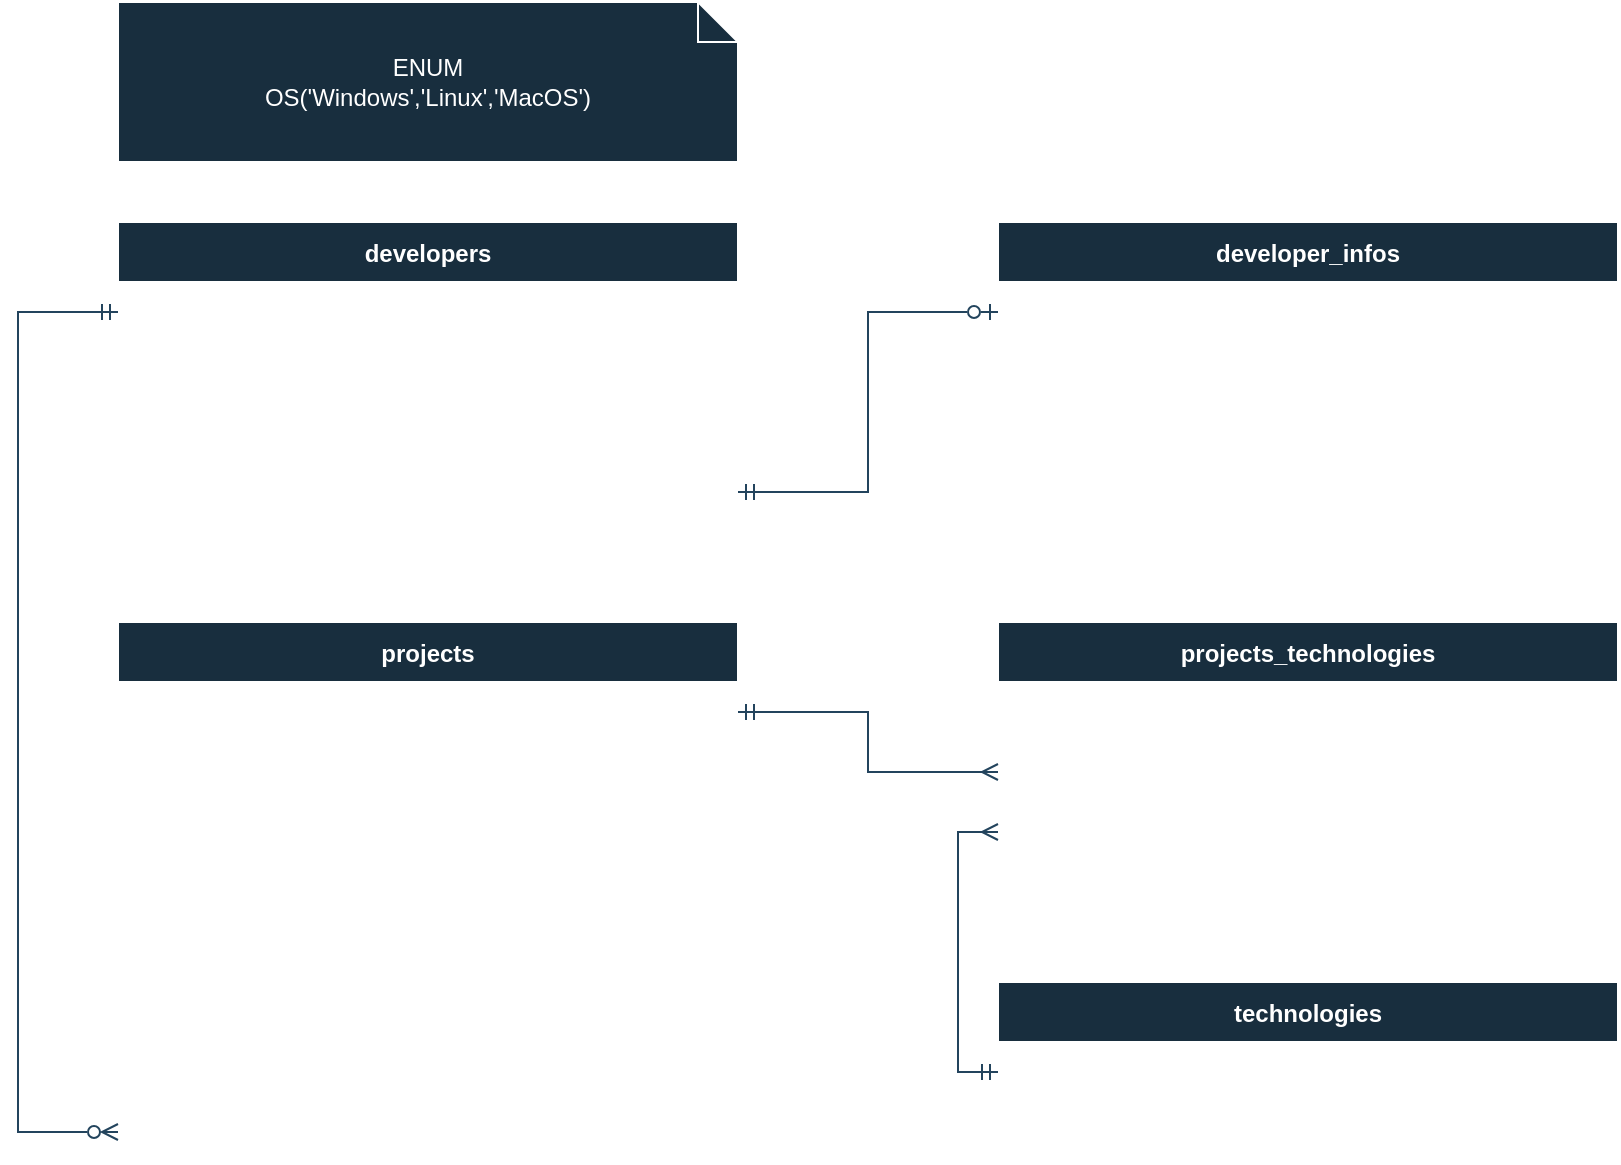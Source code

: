 <mxfile version="20.8.20" type="github">
  <diagram id="R2lEEEUBdFMjLlhIrx00" name="Page-1">
    <mxGraphModel dx="1147" dy="676" grid="0" gridSize="10" guides="1" tooltips="1" connect="1" arrows="1" fold="1" page="0" pageScale="1" pageWidth="850" pageHeight="1100" math="0" shadow="0" extFonts="Permanent Marker^https://fonts.googleapis.com/css?family=Permanent+Marker">
      <root>
        <mxCell id="0" />
        <mxCell id="1" parent="0" />
        <mxCell id="JGBa73folVoR6hEakQ3--1" value="developer_infos" style="shape=table;startSize=30;container=1;collapsible=1;childLayout=tableLayout;fixedRows=1;rowLines=0;fontStyle=1;align=center;resizeLast=1;labelBackgroundColor=none;fillColor=#182E3E;strokeColor=#FFFFFF;fontColor=#FFFFFF;" parent="1" vertex="1">
          <mxGeometry x="515" y="170" width="310" height="120" as="geometry" />
        </mxCell>
        <mxCell id="JGBa73folVoR6hEakQ3--2" value="" style="shape=tableRow;horizontal=0;startSize=0;swimlaneHead=0;swimlaneBody=0;fillColor=none;collapsible=0;dropTarget=0;points=[[0,0.5],[1,0.5]];portConstraint=eastwest;top=0;left=0;right=0;bottom=1;labelBackgroundColor=none;strokeColor=#FFFFFF;fontColor=#FFFFFF;" parent="JGBa73folVoR6hEakQ3--1" vertex="1">
          <mxGeometry y="30" width="310" height="30" as="geometry" />
        </mxCell>
        <mxCell id="JGBa73folVoR6hEakQ3--3" value="PK" style="shape=partialRectangle;connectable=0;fillColor=none;top=0;left=0;bottom=0;right=0;fontStyle=1;overflow=hidden;labelBackgroundColor=none;strokeColor=#FFFFFF;fontColor=#FFFFFF;" parent="JGBa73folVoR6hEakQ3--2" vertex="1">
          <mxGeometry width="30" height="30" as="geometry">
            <mxRectangle width="30" height="30" as="alternateBounds" />
          </mxGeometry>
        </mxCell>
        <mxCell id="JGBa73folVoR6hEakQ3--4" value="id BIGSERIAL" style="shape=partialRectangle;connectable=0;fillColor=none;top=0;left=0;bottom=0;right=0;align=left;spacingLeft=6;fontStyle=5;overflow=hidden;labelBackgroundColor=none;strokeColor=#FFFFFF;fontColor=#FFFFFF;" parent="JGBa73folVoR6hEakQ3--2" vertex="1">
          <mxGeometry x="30" width="280" height="30" as="geometry">
            <mxRectangle width="280" height="30" as="alternateBounds" />
          </mxGeometry>
        </mxCell>
        <mxCell id="JGBa73folVoR6hEakQ3--5" value="" style="shape=tableRow;horizontal=0;startSize=0;swimlaneHead=0;swimlaneBody=0;fillColor=none;collapsible=0;dropTarget=0;points=[[0,0.5],[1,0.5]];portConstraint=eastwest;top=0;left=0;right=0;bottom=0;labelBackgroundColor=none;strokeColor=#FFFFFF;fontColor=#FFFFFF;" parent="JGBa73folVoR6hEakQ3--1" vertex="1">
          <mxGeometry y="60" width="310" height="30" as="geometry" />
        </mxCell>
        <mxCell id="JGBa73folVoR6hEakQ3--6" value="" style="shape=partialRectangle;connectable=0;fillColor=none;top=0;left=0;bottom=0;right=0;editable=1;overflow=hidden;labelBackgroundColor=none;strokeColor=#FFFFFF;fontColor=#FFFFFF;" parent="JGBa73folVoR6hEakQ3--5" vertex="1">
          <mxGeometry width="30" height="30" as="geometry">
            <mxRectangle width="30" height="30" as="alternateBounds" />
          </mxGeometry>
        </mxCell>
        <mxCell id="JGBa73folVoR6hEakQ3--7" value="developerSince DATE NOT NULL" style="shape=partialRectangle;connectable=0;fillColor=none;top=0;left=0;bottom=0;right=0;align=left;spacingLeft=6;overflow=hidden;labelBackgroundColor=none;strokeColor=#FFFFFF;fontColor=#FFFFFF;" parent="JGBa73folVoR6hEakQ3--5" vertex="1">
          <mxGeometry x="30" width="280" height="30" as="geometry">
            <mxRectangle width="280" height="30" as="alternateBounds" />
          </mxGeometry>
        </mxCell>
        <mxCell id="JGBa73folVoR6hEakQ3--8" value="" style="shape=tableRow;horizontal=0;startSize=0;swimlaneHead=0;swimlaneBody=0;fillColor=none;collapsible=0;dropTarget=0;points=[[0,0.5],[1,0.5]];portConstraint=eastwest;top=0;left=0;right=0;bottom=0;labelBackgroundColor=none;strokeColor=#FFFFFF;fontColor=#FFFFFF;" parent="JGBa73folVoR6hEakQ3--1" vertex="1">
          <mxGeometry y="90" width="310" height="30" as="geometry" />
        </mxCell>
        <mxCell id="JGBa73folVoR6hEakQ3--9" value="" style="shape=partialRectangle;connectable=0;fillColor=none;top=0;left=0;bottom=0;right=0;editable=1;overflow=hidden;labelBackgroundColor=none;strokeColor=#FFFFFF;fontColor=#FFFFFF;" parent="JGBa73folVoR6hEakQ3--8" vertex="1">
          <mxGeometry width="30" height="30" as="geometry">
            <mxRectangle width="30" height="30" as="alternateBounds" />
          </mxGeometry>
        </mxCell>
        <mxCell id="JGBa73folVoR6hEakQ3--10" value="preferredOS OS NOT NULL" style="shape=partialRectangle;connectable=0;fillColor=none;top=0;left=0;bottom=0;right=0;align=left;spacingLeft=6;overflow=hidden;labelBackgroundColor=none;strokeColor=#FFFFFF;fontColor=#FFFFFF;" parent="JGBa73folVoR6hEakQ3--8" vertex="1">
          <mxGeometry x="30" width="280" height="30" as="geometry">
            <mxRectangle width="280" height="30" as="alternateBounds" />
          </mxGeometry>
        </mxCell>
        <mxCell id="JGBa73folVoR6hEakQ3--14" value="developers" style="shape=table;startSize=30;container=1;collapsible=1;childLayout=tableLayout;fixedRows=1;rowLines=0;fontStyle=1;align=center;resizeLast=1;labelBackgroundColor=none;fillColor=#182E3E;strokeColor=#FFFFFF;fontColor=#FFFFFF;" parent="1" vertex="1">
          <mxGeometry x="75" y="170" width="310" height="150" as="geometry" />
        </mxCell>
        <mxCell id="JGBa73folVoR6hEakQ3--15" value="" style="shape=tableRow;horizontal=0;startSize=0;swimlaneHead=0;swimlaneBody=0;fillColor=none;collapsible=0;dropTarget=0;points=[[0,0.5],[1,0.5]];portConstraint=eastwest;top=0;left=0;right=0;bottom=1;labelBackgroundColor=none;strokeColor=#FFFFFF;fontColor=#FFFFFF;" parent="JGBa73folVoR6hEakQ3--14" vertex="1">
          <mxGeometry y="30" width="310" height="30" as="geometry" />
        </mxCell>
        <mxCell id="JGBa73folVoR6hEakQ3--16" value="PK" style="shape=partialRectangle;connectable=0;fillColor=none;top=0;left=0;bottom=0;right=0;fontStyle=1;overflow=hidden;labelBackgroundColor=none;strokeColor=#FFFFFF;fontColor=#FFFFFF;" parent="JGBa73folVoR6hEakQ3--15" vertex="1">
          <mxGeometry width="30" height="30" as="geometry">
            <mxRectangle width="30" height="30" as="alternateBounds" />
          </mxGeometry>
        </mxCell>
        <mxCell id="JGBa73folVoR6hEakQ3--17" value="id BIGSERIAL" style="shape=partialRectangle;connectable=0;fillColor=none;top=0;left=0;bottom=0;right=0;align=left;spacingLeft=6;fontStyle=5;overflow=hidden;labelBackgroundColor=none;strokeColor=#FFFFFF;fontColor=#FFFFFF;" parent="JGBa73folVoR6hEakQ3--15" vertex="1">
          <mxGeometry x="30" width="280" height="30" as="geometry">
            <mxRectangle width="280" height="30" as="alternateBounds" />
          </mxGeometry>
        </mxCell>
        <mxCell id="JGBa73folVoR6hEakQ3--18" value="" style="shape=tableRow;horizontal=0;startSize=0;swimlaneHead=0;swimlaneBody=0;fillColor=none;collapsible=0;dropTarget=0;points=[[0,0.5],[1,0.5]];portConstraint=eastwest;top=0;left=0;right=0;bottom=0;labelBackgroundColor=none;strokeColor=#FFFFFF;fontColor=#FFFFFF;" parent="JGBa73folVoR6hEakQ3--14" vertex="1">
          <mxGeometry y="60" width="310" height="30" as="geometry" />
        </mxCell>
        <mxCell id="JGBa73folVoR6hEakQ3--19" value="" style="shape=partialRectangle;connectable=0;fillColor=none;top=0;left=0;bottom=0;right=0;editable=1;overflow=hidden;labelBackgroundColor=none;strokeColor=#FFFFFF;fontColor=#FFFFFF;" parent="JGBa73folVoR6hEakQ3--18" vertex="1">
          <mxGeometry width="30" height="30" as="geometry">
            <mxRectangle width="30" height="30" as="alternateBounds" />
          </mxGeometry>
        </mxCell>
        <mxCell id="JGBa73folVoR6hEakQ3--20" value="name VARCHAR(50) NOT NULL" style="shape=partialRectangle;connectable=0;fillColor=none;top=0;left=0;bottom=0;right=0;align=left;spacingLeft=6;overflow=hidden;labelBackgroundColor=none;strokeColor=#FFFFFF;fontColor=#FFFFFF;" parent="JGBa73folVoR6hEakQ3--18" vertex="1">
          <mxGeometry x="30" width="280" height="30" as="geometry">
            <mxRectangle width="280" height="30" as="alternateBounds" />
          </mxGeometry>
        </mxCell>
        <mxCell id="JGBa73folVoR6hEakQ3--21" value="" style="shape=tableRow;horizontal=0;startSize=0;swimlaneHead=0;swimlaneBody=0;fillColor=none;collapsible=0;dropTarget=0;points=[[0,0.5],[1,0.5]];portConstraint=eastwest;top=0;left=0;right=0;bottom=0;labelBackgroundColor=none;strokeColor=#FFFFFF;fontColor=#FFFFFF;" parent="JGBa73folVoR6hEakQ3--14" vertex="1">
          <mxGeometry y="90" width="310" height="30" as="geometry" />
        </mxCell>
        <mxCell id="JGBa73folVoR6hEakQ3--22" value="" style="shape=partialRectangle;connectable=0;fillColor=none;top=0;left=0;bottom=0;right=0;editable=1;overflow=hidden;labelBackgroundColor=none;strokeColor=#FFFFFF;fontColor=#FFFFFF;" parent="JGBa73folVoR6hEakQ3--21" vertex="1">
          <mxGeometry width="30" height="30" as="geometry">
            <mxRectangle width="30" height="30" as="alternateBounds" />
          </mxGeometry>
        </mxCell>
        <mxCell id="JGBa73folVoR6hEakQ3--23" value="email VARCHAR(50) NOT NULL UNIQUE" style="shape=partialRectangle;connectable=0;fillColor=none;top=0;left=0;bottom=0;right=0;align=left;spacingLeft=6;overflow=hidden;labelBackgroundColor=none;strokeColor=#FFFFFF;fontColor=#FFFFFF;" parent="JGBa73folVoR6hEakQ3--21" vertex="1">
          <mxGeometry x="30" width="280" height="30" as="geometry">
            <mxRectangle width="280" height="30" as="alternateBounds" />
          </mxGeometry>
        </mxCell>
        <mxCell id="H9YvGeHEFD0_g9-EbV-t-2" value="" style="shape=tableRow;horizontal=0;startSize=0;swimlaneHead=0;swimlaneBody=0;fillColor=none;collapsible=0;dropTarget=0;points=[[0,0.5],[1,0.5]];portConstraint=eastwest;top=0;left=0;right=0;bottom=0;fontStyle=1;labelBackgroundColor=none;strokeColor=#FFFFFF;fontColor=#FFFFFF;" vertex="1" parent="JGBa73folVoR6hEakQ3--14">
          <mxGeometry y="120" width="310" height="30" as="geometry" />
        </mxCell>
        <mxCell id="H9YvGeHEFD0_g9-EbV-t-3" value=" FK" style="shape=partialRectangle;connectable=0;fillColor=none;top=0;left=0;bottom=0;right=0;editable=1;overflow=hidden;fontStyle=1;labelBackgroundColor=none;strokeColor=#FFFFFF;fontColor=#FFFFFF;" vertex="1" parent="H9YvGeHEFD0_g9-EbV-t-2">
          <mxGeometry width="30" height="30" as="geometry">
            <mxRectangle width="30" height="30" as="alternateBounds" />
          </mxGeometry>
        </mxCell>
        <mxCell id="H9YvGeHEFD0_g9-EbV-t-4" value="developerInfoId INTEGER UNIQUE" style="shape=partialRectangle;connectable=0;fillColor=none;top=0;left=0;bottom=0;right=0;align=left;spacingLeft=6;overflow=hidden;fontStyle=1;labelBackgroundColor=none;strokeColor=#FFFFFF;fontColor=#FFFFFF;" vertex="1" parent="H9YvGeHEFD0_g9-EbV-t-2">
          <mxGeometry x="30" width="280" height="30" as="geometry">
            <mxRectangle width="280" height="30" as="alternateBounds" />
          </mxGeometry>
        </mxCell>
        <mxCell id="JGBa73folVoR6hEakQ3--27" value="projects" style="shape=table;startSize=30;container=1;collapsible=1;childLayout=tableLayout;fixedRows=1;rowLines=0;fontStyle=1;align=center;resizeLast=1;labelBackgroundColor=none;fillColor=#182E3E;strokeColor=#FFFFFF;fontColor=#FFFFFF;" parent="1" vertex="1">
          <mxGeometry x="75" y="370" width="310" height="270" as="geometry" />
        </mxCell>
        <mxCell id="JGBa73folVoR6hEakQ3--28" value="" style="shape=tableRow;horizontal=0;startSize=0;swimlaneHead=0;swimlaneBody=0;fillColor=none;collapsible=0;dropTarget=0;points=[[0,0.5],[1,0.5]];portConstraint=eastwest;top=0;left=0;right=0;bottom=1;labelBackgroundColor=none;strokeColor=#FFFFFF;fontColor=#FFFFFF;" parent="JGBa73folVoR6hEakQ3--27" vertex="1">
          <mxGeometry y="30" width="310" height="30" as="geometry" />
        </mxCell>
        <mxCell id="JGBa73folVoR6hEakQ3--29" value="PK" style="shape=partialRectangle;connectable=0;fillColor=none;top=0;left=0;bottom=0;right=0;fontStyle=1;overflow=hidden;labelBackgroundColor=none;strokeColor=#FFFFFF;fontColor=#FFFFFF;" parent="JGBa73folVoR6hEakQ3--28" vertex="1">
          <mxGeometry width="30" height="30" as="geometry">
            <mxRectangle width="30" height="30" as="alternateBounds" />
          </mxGeometry>
        </mxCell>
        <mxCell id="JGBa73folVoR6hEakQ3--30" value="id BIGSERIAL" style="shape=partialRectangle;connectable=0;fillColor=none;top=0;left=0;bottom=0;right=0;align=left;spacingLeft=6;fontStyle=5;overflow=hidden;labelBackgroundColor=none;strokeColor=#FFFFFF;fontColor=#FFFFFF;" parent="JGBa73folVoR6hEakQ3--28" vertex="1">
          <mxGeometry x="30" width="280" height="30" as="geometry">
            <mxRectangle width="280" height="30" as="alternateBounds" />
          </mxGeometry>
        </mxCell>
        <mxCell id="JGBa73folVoR6hEakQ3--31" value="" style="shape=tableRow;horizontal=0;startSize=0;swimlaneHead=0;swimlaneBody=0;fillColor=none;collapsible=0;dropTarget=0;points=[[0,0.5],[1,0.5]];portConstraint=eastwest;top=0;left=0;right=0;bottom=0;labelBackgroundColor=none;strokeColor=#FFFFFF;fontColor=#FFFFFF;" parent="JGBa73folVoR6hEakQ3--27" vertex="1">
          <mxGeometry y="60" width="310" height="30" as="geometry" />
        </mxCell>
        <mxCell id="JGBa73folVoR6hEakQ3--32" value="" style="shape=partialRectangle;connectable=0;fillColor=none;top=0;left=0;bottom=0;right=0;editable=1;overflow=hidden;labelBackgroundColor=none;strokeColor=#FFFFFF;fontColor=#FFFFFF;" parent="JGBa73folVoR6hEakQ3--31" vertex="1">
          <mxGeometry width="30" height="30" as="geometry">
            <mxRectangle width="30" height="30" as="alternateBounds" />
          </mxGeometry>
        </mxCell>
        <mxCell id="JGBa73folVoR6hEakQ3--33" value="name VARCHAR(50) NOT NULL" style="shape=partialRectangle;connectable=0;fillColor=none;top=0;left=0;bottom=0;right=0;align=left;spacingLeft=6;overflow=hidden;labelBackgroundColor=none;strokeColor=#FFFFFF;fontColor=#FFFFFF;" parent="JGBa73folVoR6hEakQ3--31" vertex="1">
          <mxGeometry x="30" width="280" height="30" as="geometry">
            <mxRectangle width="280" height="30" as="alternateBounds" />
          </mxGeometry>
        </mxCell>
        <mxCell id="JGBa73folVoR6hEakQ3--34" value="" style="shape=tableRow;horizontal=0;startSize=0;swimlaneHead=0;swimlaneBody=0;fillColor=none;collapsible=0;dropTarget=0;points=[[0,0.5],[1,0.5]];portConstraint=eastwest;top=0;left=0;right=0;bottom=0;labelBackgroundColor=none;strokeColor=#FFFFFF;fontColor=#FFFFFF;" parent="JGBa73folVoR6hEakQ3--27" vertex="1">
          <mxGeometry y="90" width="310" height="30" as="geometry" />
        </mxCell>
        <mxCell id="JGBa73folVoR6hEakQ3--35" value="" style="shape=partialRectangle;connectable=0;fillColor=none;top=0;left=0;bottom=0;right=0;editable=1;overflow=hidden;labelBackgroundColor=none;strokeColor=#FFFFFF;fontColor=#FFFFFF;" parent="JGBa73folVoR6hEakQ3--34" vertex="1">
          <mxGeometry width="30" height="30" as="geometry">
            <mxRectangle width="30" height="30" as="alternateBounds" />
          </mxGeometry>
        </mxCell>
        <mxCell id="JGBa73folVoR6hEakQ3--36" value="description TEXT NOT NULL" style="shape=partialRectangle;connectable=0;fillColor=none;top=0;left=0;bottom=0;right=0;align=left;spacingLeft=6;overflow=hidden;labelBackgroundColor=none;strokeColor=#FFFFFF;fontColor=#FFFFFF;" parent="JGBa73folVoR6hEakQ3--34" vertex="1">
          <mxGeometry x="30" width="280" height="30" as="geometry">
            <mxRectangle width="280" height="30" as="alternateBounds" />
          </mxGeometry>
        </mxCell>
        <mxCell id="JGBa73folVoR6hEakQ3--37" value="" style="shape=tableRow;horizontal=0;startSize=0;swimlaneHead=0;swimlaneBody=0;fillColor=none;collapsible=0;dropTarget=0;points=[[0,0.5],[1,0.5]];portConstraint=eastwest;top=0;left=0;right=0;bottom=0;labelBackgroundColor=none;strokeColor=#FFFFFF;fontColor=#FFFFFF;" parent="JGBa73folVoR6hEakQ3--27" vertex="1">
          <mxGeometry y="120" width="310" height="30" as="geometry" />
        </mxCell>
        <mxCell id="JGBa73folVoR6hEakQ3--38" value="" style="shape=partialRectangle;connectable=0;fillColor=none;top=0;left=0;bottom=0;right=0;editable=1;overflow=hidden;labelBackgroundColor=none;strokeColor=#FFFFFF;fontColor=#FFFFFF;" parent="JGBa73folVoR6hEakQ3--37" vertex="1">
          <mxGeometry width="30" height="30" as="geometry">
            <mxRectangle width="30" height="30" as="alternateBounds" />
          </mxGeometry>
        </mxCell>
        <mxCell id="JGBa73folVoR6hEakQ3--39" value="estimatedTime VARCHAR(20) NOT NULL" style="shape=partialRectangle;connectable=0;fillColor=none;top=0;left=0;bottom=0;right=0;align=left;spacingLeft=6;overflow=hidden;labelBackgroundColor=none;strokeColor=#FFFFFF;fontColor=#FFFFFF;" parent="JGBa73folVoR6hEakQ3--37" vertex="1">
          <mxGeometry x="30" width="280" height="30" as="geometry">
            <mxRectangle width="280" height="30" as="alternateBounds" />
          </mxGeometry>
        </mxCell>
        <mxCell id="JGBa73folVoR6hEakQ3--40" value="" style="shape=tableRow;horizontal=0;startSize=0;swimlaneHead=0;swimlaneBody=0;fillColor=none;collapsible=0;dropTarget=0;points=[[0,0.5],[1,0.5]];portConstraint=eastwest;top=0;left=0;right=0;bottom=0;labelBackgroundColor=none;strokeColor=#FFFFFF;fontColor=#FFFFFF;" parent="JGBa73folVoR6hEakQ3--27" vertex="1">
          <mxGeometry y="150" width="310" height="30" as="geometry" />
        </mxCell>
        <mxCell id="JGBa73folVoR6hEakQ3--41" value="" style="shape=partialRectangle;connectable=0;fillColor=none;top=0;left=0;bottom=0;right=0;editable=1;overflow=hidden;labelBackgroundColor=none;strokeColor=#FFFFFF;fontColor=#FFFFFF;" parent="JGBa73folVoR6hEakQ3--40" vertex="1">
          <mxGeometry width="30" height="30" as="geometry">
            <mxRectangle width="30" height="30" as="alternateBounds" />
          </mxGeometry>
        </mxCell>
        <mxCell id="JGBa73folVoR6hEakQ3--42" value="repository VARCHAR(120) NOT NULL" style="shape=partialRectangle;connectable=0;fillColor=none;top=0;left=0;bottom=0;right=0;align=left;spacingLeft=6;overflow=hidden;labelBackgroundColor=none;strokeColor=#FFFFFF;fontColor=#FFFFFF;" parent="JGBa73folVoR6hEakQ3--40" vertex="1">
          <mxGeometry x="30" width="280" height="30" as="geometry">
            <mxRectangle width="280" height="30" as="alternateBounds" />
          </mxGeometry>
        </mxCell>
        <mxCell id="JGBa73folVoR6hEakQ3--43" value="" style="shape=tableRow;horizontal=0;startSize=0;swimlaneHead=0;swimlaneBody=0;fillColor=none;collapsible=0;dropTarget=0;points=[[0,0.5],[1,0.5]];portConstraint=eastwest;top=0;left=0;right=0;bottom=0;labelBackgroundColor=none;strokeColor=#FFFFFF;fontColor=#FFFFFF;" parent="JGBa73folVoR6hEakQ3--27" vertex="1">
          <mxGeometry y="180" width="310" height="30" as="geometry" />
        </mxCell>
        <mxCell id="JGBa73folVoR6hEakQ3--44" value="" style="shape=partialRectangle;connectable=0;fillColor=none;top=0;left=0;bottom=0;right=0;editable=1;overflow=hidden;labelBackgroundColor=none;strokeColor=#FFFFFF;fontColor=#FFFFFF;" parent="JGBa73folVoR6hEakQ3--43" vertex="1">
          <mxGeometry width="30" height="30" as="geometry">
            <mxRectangle width="30" height="30" as="alternateBounds" />
          </mxGeometry>
        </mxCell>
        <mxCell id="JGBa73folVoR6hEakQ3--45" value="startDate DATE NOT NULL" style="shape=partialRectangle;connectable=0;fillColor=none;top=0;left=0;bottom=0;right=0;align=left;spacingLeft=6;overflow=hidden;labelBackgroundColor=none;strokeColor=#FFFFFF;fontColor=#FFFFFF;" parent="JGBa73folVoR6hEakQ3--43" vertex="1">
          <mxGeometry x="30" width="280" height="30" as="geometry">
            <mxRectangle width="280" height="30" as="alternateBounds" />
          </mxGeometry>
        </mxCell>
        <mxCell id="JGBa73folVoR6hEakQ3--46" value="" style="shape=tableRow;horizontal=0;startSize=0;swimlaneHead=0;swimlaneBody=0;fillColor=none;collapsible=0;dropTarget=0;points=[[0,0.5],[1,0.5]];portConstraint=eastwest;top=0;left=0;right=0;bottom=0;labelBackgroundColor=none;strokeColor=#FFFFFF;fontColor=#FFFFFF;" parent="JGBa73folVoR6hEakQ3--27" vertex="1">
          <mxGeometry y="210" width="310" height="30" as="geometry" />
        </mxCell>
        <mxCell id="JGBa73folVoR6hEakQ3--47" value="" style="shape=partialRectangle;connectable=0;fillColor=none;top=0;left=0;bottom=0;right=0;editable=1;overflow=hidden;labelBackgroundColor=none;strokeColor=#FFFFFF;fontColor=#FFFFFF;" parent="JGBa73folVoR6hEakQ3--46" vertex="1">
          <mxGeometry width="30" height="30" as="geometry">
            <mxRectangle width="30" height="30" as="alternateBounds" />
          </mxGeometry>
        </mxCell>
        <mxCell id="JGBa73folVoR6hEakQ3--48" value="endDate DATE" style="shape=partialRectangle;connectable=0;fillColor=none;top=0;left=0;bottom=0;right=0;align=left;spacingLeft=6;overflow=hidden;labelBackgroundColor=none;strokeColor=#FFFFFF;fontColor=#FFFFFF;" parent="JGBa73folVoR6hEakQ3--46" vertex="1">
          <mxGeometry x="30" width="280" height="30" as="geometry">
            <mxRectangle width="280" height="30" as="alternateBounds" />
          </mxGeometry>
        </mxCell>
        <mxCell id="H9YvGeHEFD0_g9-EbV-t-11" value="" style="shape=tableRow;horizontal=0;startSize=0;swimlaneHead=0;swimlaneBody=0;fillColor=none;collapsible=0;dropTarget=0;points=[[0,0.5],[1,0.5]];portConstraint=eastwest;top=0;left=0;right=0;bottom=0;labelBackgroundColor=none;strokeColor=#FFFFFF;fontColor=#FFFFFF;" vertex="1" parent="JGBa73folVoR6hEakQ3--27">
          <mxGeometry y="240" width="310" height="30" as="geometry" />
        </mxCell>
        <mxCell id="H9YvGeHEFD0_g9-EbV-t-12" value="FK" style="shape=partialRectangle;connectable=0;fillColor=none;top=0;left=0;bottom=0;right=0;editable=1;overflow=hidden;fontStyle=1;labelBackgroundColor=none;strokeColor=#FFFFFF;fontColor=#FFFFFF;" vertex="1" parent="H9YvGeHEFD0_g9-EbV-t-11">
          <mxGeometry width="30" height="30" as="geometry">
            <mxRectangle width="30" height="30" as="alternateBounds" />
          </mxGeometry>
        </mxCell>
        <mxCell id="H9YvGeHEFD0_g9-EbV-t-13" value="developerId INTEGER NOT NULL" style="shape=partialRectangle;connectable=0;fillColor=none;top=0;left=0;bottom=0;right=0;align=left;spacingLeft=6;overflow=hidden;fontStyle=1;labelBackgroundColor=none;strokeColor=#FFFFFF;fontColor=#FFFFFF;" vertex="1" parent="H9YvGeHEFD0_g9-EbV-t-11">
          <mxGeometry x="30" width="280" height="30" as="geometry">
            <mxRectangle width="280" height="30" as="alternateBounds" />
          </mxGeometry>
        </mxCell>
        <mxCell id="JGBa73folVoR6hEakQ3--49" value="technologies" style="shape=table;startSize=30;container=1;collapsible=1;childLayout=tableLayout;fixedRows=1;rowLines=0;fontStyle=1;align=center;resizeLast=1;labelBackgroundColor=none;fillColor=#182E3E;strokeColor=#FFFFFF;fontColor=#FFFFFF;" parent="1" vertex="1">
          <mxGeometry x="515" y="550" width="310" height="90" as="geometry" />
        </mxCell>
        <mxCell id="JGBa73folVoR6hEakQ3--50" value="" style="shape=tableRow;horizontal=0;startSize=0;swimlaneHead=0;swimlaneBody=0;fillColor=none;collapsible=0;dropTarget=0;points=[[0,0.5],[1,0.5]];portConstraint=eastwest;top=0;left=0;right=0;bottom=1;labelBackgroundColor=none;strokeColor=#FFFFFF;fontColor=#FFFFFF;" parent="JGBa73folVoR6hEakQ3--49" vertex="1">
          <mxGeometry y="30" width="310" height="30" as="geometry" />
        </mxCell>
        <mxCell id="JGBa73folVoR6hEakQ3--51" value="PK" style="shape=partialRectangle;connectable=0;fillColor=none;top=0;left=0;bottom=0;right=0;fontStyle=1;overflow=hidden;labelBackgroundColor=none;strokeColor=#FFFFFF;fontColor=#FFFFFF;" parent="JGBa73folVoR6hEakQ3--50" vertex="1">
          <mxGeometry width="30" height="30" as="geometry">
            <mxRectangle width="30" height="30" as="alternateBounds" />
          </mxGeometry>
        </mxCell>
        <mxCell id="JGBa73folVoR6hEakQ3--52" value="id BIGSERIAL" style="shape=partialRectangle;connectable=0;fillColor=none;top=0;left=0;bottom=0;right=0;align=left;spacingLeft=6;fontStyle=5;overflow=hidden;labelBackgroundColor=none;strokeColor=#FFFFFF;fontColor=#FFFFFF;" parent="JGBa73folVoR6hEakQ3--50" vertex="1">
          <mxGeometry x="30" width="280" height="30" as="geometry">
            <mxRectangle width="280" height="30" as="alternateBounds" />
          </mxGeometry>
        </mxCell>
        <mxCell id="JGBa73folVoR6hEakQ3--53" value="" style="shape=tableRow;horizontal=0;startSize=0;swimlaneHead=0;swimlaneBody=0;fillColor=none;collapsible=0;dropTarget=0;points=[[0,0.5],[1,0.5]];portConstraint=eastwest;top=0;left=0;right=0;bottom=0;labelBackgroundColor=none;strokeColor=#FFFFFF;fontColor=#FFFFFF;" parent="JGBa73folVoR6hEakQ3--49" vertex="1">
          <mxGeometry y="60" width="310" height="30" as="geometry" />
        </mxCell>
        <mxCell id="JGBa73folVoR6hEakQ3--54" value="" style="shape=partialRectangle;connectable=0;fillColor=none;top=0;left=0;bottom=0;right=0;editable=1;overflow=hidden;labelBackgroundColor=none;strokeColor=#FFFFFF;fontColor=#FFFFFF;" parent="JGBa73folVoR6hEakQ3--53" vertex="1">
          <mxGeometry width="30" height="30" as="geometry">
            <mxRectangle width="30" height="30" as="alternateBounds" />
          </mxGeometry>
        </mxCell>
        <mxCell id="JGBa73folVoR6hEakQ3--55" value="name VARCHAR(30) NOT NULL" style="shape=partialRectangle;connectable=0;fillColor=none;top=0;left=0;bottom=0;right=0;align=left;spacingLeft=6;overflow=hidden;labelBackgroundColor=none;strokeColor=#FFFFFF;fontColor=#FFFFFF;" parent="JGBa73folVoR6hEakQ3--53" vertex="1">
          <mxGeometry x="30" width="280" height="30" as="geometry">
            <mxRectangle width="280" height="30" as="alternateBounds" />
          </mxGeometry>
        </mxCell>
        <mxCell id="JGBa73folVoR6hEakQ3--62" value="projects_technologies" style="shape=table;startSize=30;container=1;collapsible=1;childLayout=tableLayout;fixedRows=1;rowLines=0;fontStyle=1;align=center;resizeLast=1;labelBackgroundColor=none;fillColor=#182E3E;strokeColor=#FFFFFF;fontColor=#FFFFFF;" parent="1" vertex="1">
          <mxGeometry x="515" y="370" width="310" height="150" as="geometry" />
        </mxCell>
        <mxCell id="JGBa73folVoR6hEakQ3--63" value="" style="shape=tableRow;horizontal=0;startSize=0;swimlaneHead=0;swimlaneBody=0;fillColor=none;collapsible=0;dropTarget=0;points=[[0,0.5],[1,0.5]];portConstraint=eastwest;top=0;left=0;right=0;bottom=1;labelBackgroundColor=none;strokeColor=#FFFFFF;fontColor=#FFFFFF;" parent="JGBa73folVoR6hEakQ3--62" vertex="1">
          <mxGeometry y="30" width="310" height="30" as="geometry" />
        </mxCell>
        <mxCell id="JGBa73folVoR6hEakQ3--64" value="PK" style="shape=partialRectangle;connectable=0;fillColor=none;top=0;left=0;bottom=0;right=0;fontStyle=1;overflow=hidden;labelBackgroundColor=none;strokeColor=#FFFFFF;fontColor=#FFFFFF;" parent="JGBa73folVoR6hEakQ3--63" vertex="1">
          <mxGeometry width="30" height="30" as="geometry">
            <mxRectangle width="30" height="30" as="alternateBounds" />
          </mxGeometry>
        </mxCell>
        <mxCell id="JGBa73folVoR6hEakQ3--65" value="id BIGSERIAL" style="shape=partialRectangle;connectable=0;fillColor=none;top=0;left=0;bottom=0;right=0;align=left;spacingLeft=6;fontStyle=5;overflow=hidden;labelBackgroundColor=none;strokeColor=#FFFFFF;fontColor=#FFFFFF;" parent="JGBa73folVoR6hEakQ3--63" vertex="1">
          <mxGeometry x="30" width="280" height="30" as="geometry">
            <mxRectangle width="280" height="30" as="alternateBounds" />
          </mxGeometry>
        </mxCell>
        <mxCell id="JGBa73folVoR6hEakQ3--66" value="" style="shape=tableRow;horizontal=0;startSize=0;swimlaneHead=0;swimlaneBody=0;fillColor=none;collapsible=0;dropTarget=0;points=[[0,0.5],[1,0.5]];portConstraint=eastwest;top=0;left=0;right=0;bottom=0;labelBackgroundColor=none;strokeColor=#FFFFFF;fontColor=#FFFFFF;" parent="JGBa73folVoR6hEakQ3--62" vertex="1">
          <mxGeometry y="60" width="310" height="30" as="geometry" />
        </mxCell>
        <mxCell id="JGBa73folVoR6hEakQ3--67" value="FK" style="shape=partialRectangle;connectable=0;fillColor=none;top=0;left=0;bottom=0;right=0;editable=1;overflow=hidden;fontStyle=1;labelBackgroundColor=none;strokeColor=#FFFFFF;fontColor=#FFFFFF;" parent="JGBa73folVoR6hEakQ3--66" vertex="1">
          <mxGeometry width="30" height="30" as="geometry">
            <mxRectangle width="30" height="30" as="alternateBounds" />
          </mxGeometry>
        </mxCell>
        <mxCell id="JGBa73folVoR6hEakQ3--68" value="projectId INTEGER NOT NULL" style="shape=partialRectangle;connectable=0;fillColor=none;top=0;left=0;bottom=0;right=0;align=left;spacingLeft=6;overflow=hidden;fontStyle=1;labelBackgroundColor=none;strokeColor=#FFFFFF;fontColor=#FFFFFF;" parent="JGBa73folVoR6hEakQ3--66" vertex="1">
          <mxGeometry x="30" width="280" height="30" as="geometry">
            <mxRectangle width="280" height="30" as="alternateBounds" />
          </mxGeometry>
        </mxCell>
        <mxCell id="H9YvGeHEFD0_g9-EbV-t-30" value="" style="shape=tableRow;horizontal=0;startSize=0;swimlaneHead=0;swimlaneBody=0;fillColor=none;collapsible=0;dropTarget=0;points=[[0,0.5],[1,0.5]];portConstraint=eastwest;top=0;left=0;right=0;bottom=0;labelBackgroundColor=none;strokeColor=#FFFFFF;fontColor=#FFFFFF;" vertex="1" parent="JGBa73folVoR6hEakQ3--62">
          <mxGeometry y="90" width="310" height="30" as="geometry" />
        </mxCell>
        <mxCell id="H9YvGeHEFD0_g9-EbV-t-31" value="FK" style="shape=partialRectangle;connectable=0;fillColor=none;top=0;left=0;bottom=0;right=0;editable=1;overflow=hidden;fontStyle=1;labelBackgroundColor=none;strokeColor=#FFFFFF;fontColor=#FFFFFF;" vertex="1" parent="H9YvGeHEFD0_g9-EbV-t-30">
          <mxGeometry width="30" height="30" as="geometry">
            <mxRectangle width="30" height="30" as="alternateBounds" />
          </mxGeometry>
        </mxCell>
        <mxCell id="H9YvGeHEFD0_g9-EbV-t-32" value="technologyId INTEGER NOT NULL" style="shape=partialRectangle;connectable=0;fillColor=none;top=0;left=0;bottom=0;right=0;align=left;spacingLeft=6;overflow=hidden;fontStyle=1;labelBackgroundColor=none;strokeColor=#FFFFFF;fontColor=#FFFFFF;" vertex="1" parent="H9YvGeHEFD0_g9-EbV-t-30">
          <mxGeometry x="30" width="280" height="30" as="geometry">
            <mxRectangle width="280" height="30" as="alternateBounds" />
          </mxGeometry>
        </mxCell>
        <mxCell id="H9YvGeHEFD0_g9-EbV-t-33" value="" style="shape=tableRow;horizontal=0;startSize=0;swimlaneHead=0;swimlaneBody=0;fillColor=none;collapsible=0;dropTarget=0;points=[[0,0.5],[1,0.5]];portConstraint=eastwest;top=0;left=0;right=0;bottom=0;labelBackgroundColor=none;strokeColor=#FFFFFF;fontColor=#FFFFFF;" vertex="1" parent="JGBa73folVoR6hEakQ3--62">
          <mxGeometry y="120" width="310" height="30" as="geometry" />
        </mxCell>
        <mxCell id="H9YvGeHEFD0_g9-EbV-t-34" value="" style="shape=partialRectangle;connectable=0;fillColor=none;top=0;left=0;bottom=0;right=0;editable=1;overflow=hidden;labelBackgroundColor=none;strokeColor=#FFFFFF;fontColor=#FFFFFF;" vertex="1" parent="H9YvGeHEFD0_g9-EbV-t-33">
          <mxGeometry width="30" height="30" as="geometry">
            <mxRectangle width="30" height="30" as="alternateBounds" />
          </mxGeometry>
        </mxCell>
        <mxCell id="H9YvGeHEFD0_g9-EbV-t-35" value="addedIn DATE NOT NULL" style="shape=partialRectangle;connectable=0;fillColor=none;top=0;left=0;bottom=0;right=0;align=left;spacingLeft=6;overflow=hidden;labelBackgroundColor=none;strokeColor=#FFFFFF;fontColor=#FFFFFF;" vertex="1" parent="H9YvGeHEFD0_g9-EbV-t-33">
          <mxGeometry x="30" width="280" height="30" as="geometry">
            <mxRectangle width="280" height="30" as="alternateBounds" />
          </mxGeometry>
        </mxCell>
        <mxCell id="JGBa73folVoR6hEakQ3--69" value="ENUM&lt;br&gt;OS(&#39;Windows&#39;,&#39;Linux&#39;,&#39;MacOS&#39;)" style="shape=note;size=20;whiteSpace=wrap;html=1;strokeWidth=1;labelBackgroundColor=none;fillColor=#182E3E;strokeColor=#FFFFFF;fontColor=#FFFFFF;" parent="1" vertex="1">
          <mxGeometry x="75" y="60" width="310" height="80" as="geometry" />
        </mxCell>
        <mxCell id="H9YvGeHEFD0_g9-EbV-t-17" style="edgeStyle=orthogonalEdgeStyle;rounded=0;sketch=0;orthogonalLoop=1;jettySize=auto;html=1;exitX=0;exitY=0.5;exitDx=0;exitDy=0;strokeColor=#23445D;startArrow=ERzeroToMany;startFill=0;endArrow=ERmandOne;endFill=0;entryX=0;entryY=0.5;entryDx=0;entryDy=0;labelBackgroundColor=none;fontColor=default;" edge="1" parent="1" source="H9YvGeHEFD0_g9-EbV-t-11" target="JGBa73folVoR6hEakQ3--15">
          <mxGeometry relative="1" as="geometry">
            <mxPoint x="-305" y="830" as="targetPoint" />
            <Array as="points">
              <mxPoint x="25" y="625" />
              <mxPoint x="25" y="215" />
            </Array>
          </mxGeometry>
        </mxCell>
        <mxCell id="H9YvGeHEFD0_g9-EbV-t-19" style="edgeStyle=orthogonalEdgeStyle;rounded=0;sketch=0;orthogonalLoop=1;jettySize=auto;html=1;exitX=0;exitY=0.5;exitDx=0;exitDy=0;strokeColor=#23445D;startArrow=ERzeroToOne;startFill=0;endArrow=ERmandOne;endFill=0;entryX=1;entryY=0.5;entryDx=0;entryDy=0;labelBackgroundColor=none;fontColor=default;" edge="1" parent="1" source="JGBa73folVoR6hEakQ3--2" target="H9YvGeHEFD0_g9-EbV-t-2">
          <mxGeometry relative="1" as="geometry">
            <mxPoint x="435" y="215" as="targetPoint" />
          </mxGeometry>
        </mxCell>
        <mxCell id="H9YvGeHEFD0_g9-EbV-t-40" style="edgeStyle=orthogonalEdgeStyle;rounded=0;sketch=0;orthogonalLoop=1;jettySize=auto;html=1;exitX=0;exitY=0.5;exitDx=0;exitDy=0;entryX=0;entryY=0.5;entryDx=0;entryDy=0;strokeColor=#23445D;startArrow=ERmany;startFill=0;endArrow=ERmandOne;endFill=0;labelBackgroundColor=none;fontColor=default;" edge="1" parent="1" source="H9YvGeHEFD0_g9-EbV-t-30" target="JGBa73folVoR6hEakQ3--50">
          <mxGeometry relative="1" as="geometry" />
        </mxCell>
        <mxCell id="H9YvGeHEFD0_g9-EbV-t-36" style="edgeStyle=orthogonalEdgeStyle;rounded=0;sketch=0;orthogonalLoop=1;jettySize=auto;html=1;exitX=1;exitY=0.5;exitDx=0;exitDy=0;entryX=0;entryY=0.5;entryDx=0;entryDy=0;strokeColor=#23445D;startArrow=ERmandOne;startFill=0;endArrow=ERmany;endFill=0;labelBackgroundColor=none;fontColor=default;" edge="1" parent="1" source="JGBa73folVoR6hEakQ3--28" target="JGBa73folVoR6hEakQ3--66">
          <mxGeometry relative="1" as="geometry" />
        </mxCell>
      </root>
    </mxGraphModel>
  </diagram>
</mxfile>
